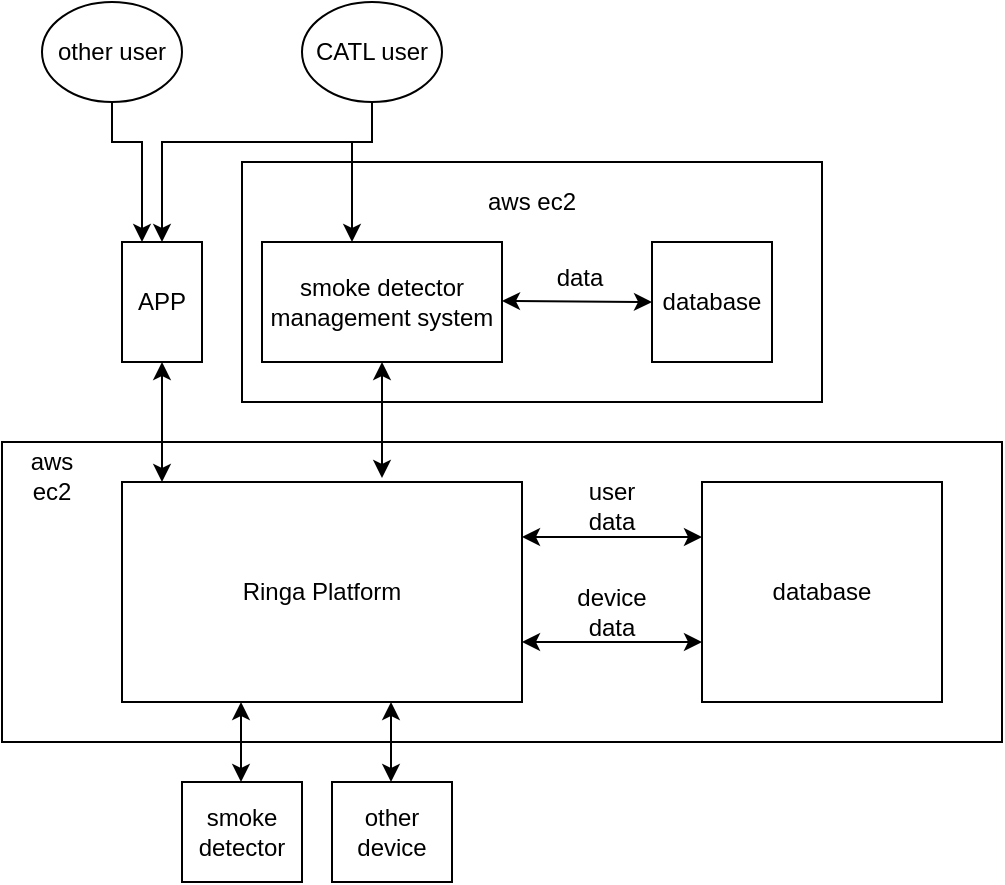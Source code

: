 <mxfile version="14.4.3" type="github">
  <diagram id="WkU_ySg5TG5ERBpK5k0g" name="Page-1">
    <mxGraphModel dx="946" dy="538" grid="1" gridSize="10" guides="1" tooltips="1" connect="1" arrows="1" fold="1" page="1" pageScale="1" pageWidth="827" pageHeight="1169" math="0" shadow="0">
      <root>
        <mxCell id="0" />
        <mxCell id="1" parent="0" />
        <mxCell id="HMGG9bXaIlMVWyoMghut-1" value="" style="rounded=0;whiteSpace=wrap;html=1;" vertex="1" parent="1">
          <mxGeometry x="310" y="240" width="290" height="120" as="geometry" />
        </mxCell>
        <mxCell id="HMGG9bXaIlMVWyoMghut-2" value="" style="rounded=0;whiteSpace=wrap;html=1;" vertex="1" parent="1">
          <mxGeometry x="190" y="380" width="500" height="150" as="geometry" />
        </mxCell>
        <mxCell id="HMGG9bXaIlMVWyoMghut-3" value="Ringa Platform" style="rounded=0;whiteSpace=wrap;html=1;" vertex="1" parent="1">
          <mxGeometry x="250" y="400" width="200" height="110" as="geometry" />
        </mxCell>
        <mxCell id="HMGG9bXaIlMVWyoMghut-4" value="APP" style="rounded=0;whiteSpace=wrap;html=1;" vertex="1" parent="1">
          <mxGeometry x="250" y="280" width="40" height="60" as="geometry" />
        </mxCell>
        <mxCell id="HMGG9bXaIlMVWyoMghut-5" value="smoke detector management system" style="rounded=0;whiteSpace=wrap;html=1;" vertex="1" parent="1">
          <mxGeometry x="320" y="280" width="120" height="60" as="geometry" />
        </mxCell>
        <mxCell id="HMGG9bXaIlMVWyoMghut-6" value="database" style="rounded=0;whiteSpace=wrap;html=1;align=center;" vertex="1" parent="1">
          <mxGeometry x="540" y="400" width="120" height="110" as="geometry" />
        </mxCell>
        <mxCell id="HMGG9bXaIlMVWyoMghut-7" value="smoke detector" style="rounded=0;whiteSpace=wrap;html=1;" vertex="1" parent="1">
          <mxGeometry x="280" y="550" width="60" height="50" as="geometry" />
        </mxCell>
        <mxCell id="HMGG9bXaIlMVWyoMghut-8" value="other device" style="rounded=0;whiteSpace=wrap;html=1;" vertex="1" parent="1">
          <mxGeometry x="355" y="550" width="60" height="50" as="geometry" />
        </mxCell>
        <mxCell id="HMGG9bXaIlMVWyoMghut-9" style="edgeStyle=orthogonalEdgeStyle;rounded=0;orthogonalLoop=1;jettySize=auto;html=1;exitX=0.5;exitY=1;exitDx=0;exitDy=0;entryX=0.5;entryY=0;entryDx=0;entryDy=0;" edge="1" parent="1" source="HMGG9bXaIlMVWyoMghut-11" target="HMGG9bXaIlMVWyoMghut-4">
          <mxGeometry relative="1" as="geometry">
            <Array as="points">
              <mxPoint x="375" y="230" />
              <mxPoint x="270" y="230" />
            </Array>
          </mxGeometry>
        </mxCell>
        <mxCell id="HMGG9bXaIlMVWyoMghut-10" style="edgeStyle=orthogonalEdgeStyle;rounded=0;orthogonalLoop=1;jettySize=auto;html=1;exitX=0.5;exitY=1;exitDx=0;exitDy=0;entryX=0.375;entryY=0;entryDx=0;entryDy=0;entryPerimeter=0;" edge="1" parent="1" source="HMGG9bXaIlMVWyoMghut-11" target="HMGG9bXaIlMVWyoMghut-5">
          <mxGeometry relative="1" as="geometry">
            <Array as="points">
              <mxPoint x="375" y="230" />
              <mxPoint x="365" y="230" />
            </Array>
          </mxGeometry>
        </mxCell>
        <mxCell id="HMGG9bXaIlMVWyoMghut-11" value="CATL user" style="ellipse;whiteSpace=wrap;html=1;" vertex="1" parent="1">
          <mxGeometry x="340" y="160" width="70" height="50" as="geometry" />
        </mxCell>
        <mxCell id="HMGG9bXaIlMVWyoMghut-12" style="edgeStyle=orthogonalEdgeStyle;rounded=0;orthogonalLoop=1;jettySize=auto;html=1;entryX=0.25;entryY=0;entryDx=0;entryDy=0;" edge="1" parent="1" source="HMGG9bXaIlMVWyoMghut-13" target="HMGG9bXaIlMVWyoMghut-4">
          <mxGeometry relative="1" as="geometry">
            <Array as="points">
              <mxPoint x="245" y="230" />
              <mxPoint x="260" y="230" />
            </Array>
          </mxGeometry>
        </mxCell>
        <mxCell id="HMGG9bXaIlMVWyoMghut-13" value="other user" style="ellipse;whiteSpace=wrap;html=1;" vertex="1" parent="1">
          <mxGeometry x="210" y="160" width="70" height="50" as="geometry" />
        </mxCell>
        <mxCell id="HMGG9bXaIlMVWyoMghut-14" value="" style="endArrow=classic;startArrow=classic;html=1;entryX=0.5;entryY=1;entryDx=0;entryDy=0;" edge="1" parent="1" target="HMGG9bXaIlMVWyoMghut-5">
          <mxGeometry width="50" height="50" relative="1" as="geometry">
            <mxPoint x="380" y="398" as="sourcePoint" />
            <mxPoint x="504" y="330" as="targetPoint" />
          </mxGeometry>
        </mxCell>
        <mxCell id="HMGG9bXaIlMVWyoMghut-15" value="" style="endArrow=classic;startArrow=classic;html=1;entryX=0.5;entryY=1;entryDx=0;entryDy=0;" edge="1" parent="1" target="HMGG9bXaIlMVWyoMghut-4">
          <mxGeometry width="50" height="50" relative="1" as="geometry">
            <mxPoint x="270" y="400" as="sourcePoint" />
            <mxPoint x="190" y="360" as="targetPoint" />
          </mxGeometry>
        </mxCell>
        <mxCell id="HMGG9bXaIlMVWyoMghut-16" value="" style="endArrow=classic;startArrow=classic;html=1;entryX=0.5;entryY=1;entryDx=0;entryDy=0;" edge="1" parent="1">
          <mxGeometry width="50" height="50" relative="1" as="geometry">
            <mxPoint x="309.5" y="550" as="sourcePoint" />
            <mxPoint x="309.5" y="510" as="targetPoint" />
          </mxGeometry>
        </mxCell>
        <mxCell id="HMGG9bXaIlMVWyoMghut-17" value="" style="endArrow=classic;startArrow=classic;html=1;entryX=0.5;entryY=1;entryDx=0;entryDy=0;" edge="1" parent="1">
          <mxGeometry width="50" height="50" relative="1" as="geometry">
            <mxPoint x="384.5" y="550" as="sourcePoint" />
            <mxPoint x="384.5" y="510" as="targetPoint" />
          </mxGeometry>
        </mxCell>
        <mxCell id="HMGG9bXaIlMVWyoMghut-18" value="" style="endArrow=classic;startArrow=classic;html=1;exitX=1;exitY=0.25;exitDx=0;exitDy=0;entryX=0;entryY=0.25;entryDx=0;entryDy=0;" edge="1" parent="1" source="HMGG9bXaIlMVWyoMghut-3" target="HMGG9bXaIlMVWyoMghut-6">
          <mxGeometry width="50" height="50" relative="1" as="geometry">
            <mxPoint x="480" y="510" as="sourcePoint" />
            <mxPoint x="530" y="460" as="targetPoint" />
          </mxGeometry>
        </mxCell>
        <mxCell id="HMGG9bXaIlMVWyoMghut-19" value="" style="endArrow=classic;startArrow=classic;html=1;exitX=1;exitY=0.25;exitDx=0;exitDy=0;entryX=0;entryY=0.25;entryDx=0;entryDy=0;" edge="1" parent="1">
          <mxGeometry width="50" height="50" relative="1" as="geometry">
            <mxPoint x="450" y="480" as="sourcePoint" />
            <mxPoint x="540" y="480" as="targetPoint" />
          </mxGeometry>
        </mxCell>
        <mxCell id="HMGG9bXaIlMVWyoMghut-20" value="device data" style="text;html=1;strokeColor=none;fillColor=none;align=center;verticalAlign=middle;whiteSpace=wrap;rounded=0;" vertex="1" parent="1">
          <mxGeometry x="470" y="450" width="50" height="30" as="geometry" />
        </mxCell>
        <mxCell id="HMGG9bXaIlMVWyoMghut-21" value="user data" style="text;html=1;strokeColor=none;fillColor=none;align=center;verticalAlign=middle;whiteSpace=wrap;rounded=0;" vertex="1" parent="1">
          <mxGeometry x="470" y="393" width="50" height="37" as="geometry" />
        </mxCell>
        <mxCell id="HMGG9bXaIlMVWyoMghut-22" value="database" style="whiteSpace=wrap;html=1;aspect=fixed;" vertex="1" parent="1">
          <mxGeometry x="515" y="280" width="60" height="60" as="geometry" />
        </mxCell>
        <mxCell id="HMGG9bXaIlMVWyoMghut-23" value="" style="endArrow=classic;startArrow=classic;html=1;exitX=1;exitY=0.25;exitDx=0;exitDy=0;entryX=0;entryY=0.5;entryDx=0;entryDy=0;" edge="1" parent="1" target="HMGG9bXaIlMVWyoMghut-22">
          <mxGeometry width="50" height="50" relative="1" as="geometry">
            <mxPoint x="440" y="309.5" as="sourcePoint" />
            <mxPoint x="510" y="310" as="targetPoint" />
          </mxGeometry>
        </mxCell>
        <mxCell id="HMGG9bXaIlMVWyoMghut-24" value="data" style="text;html=1;strokeColor=none;fillColor=none;align=center;verticalAlign=middle;whiteSpace=wrap;rounded=0;" vertex="1" parent="1">
          <mxGeometry x="454" y="288" width="50" height="20" as="geometry" />
        </mxCell>
        <mxCell id="HMGG9bXaIlMVWyoMghut-25" value="aws&lt;br&gt;ec2" style="text;html=1;strokeColor=none;fillColor=none;align=center;verticalAlign=middle;whiteSpace=wrap;rounded=0;" vertex="1" parent="1">
          <mxGeometry x="190" y="387" width="50" height="20" as="geometry" />
        </mxCell>
        <mxCell id="HMGG9bXaIlMVWyoMghut-26" value="aws&amp;nbsp;ec2" style="text;html=1;strokeColor=none;fillColor=none;align=center;verticalAlign=middle;whiteSpace=wrap;rounded=0;" vertex="1" parent="1">
          <mxGeometry x="430" y="250" width="50" height="20" as="geometry" />
        </mxCell>
      </root>
    </mxGraphModel>
  </diagram>
</mxfile>
